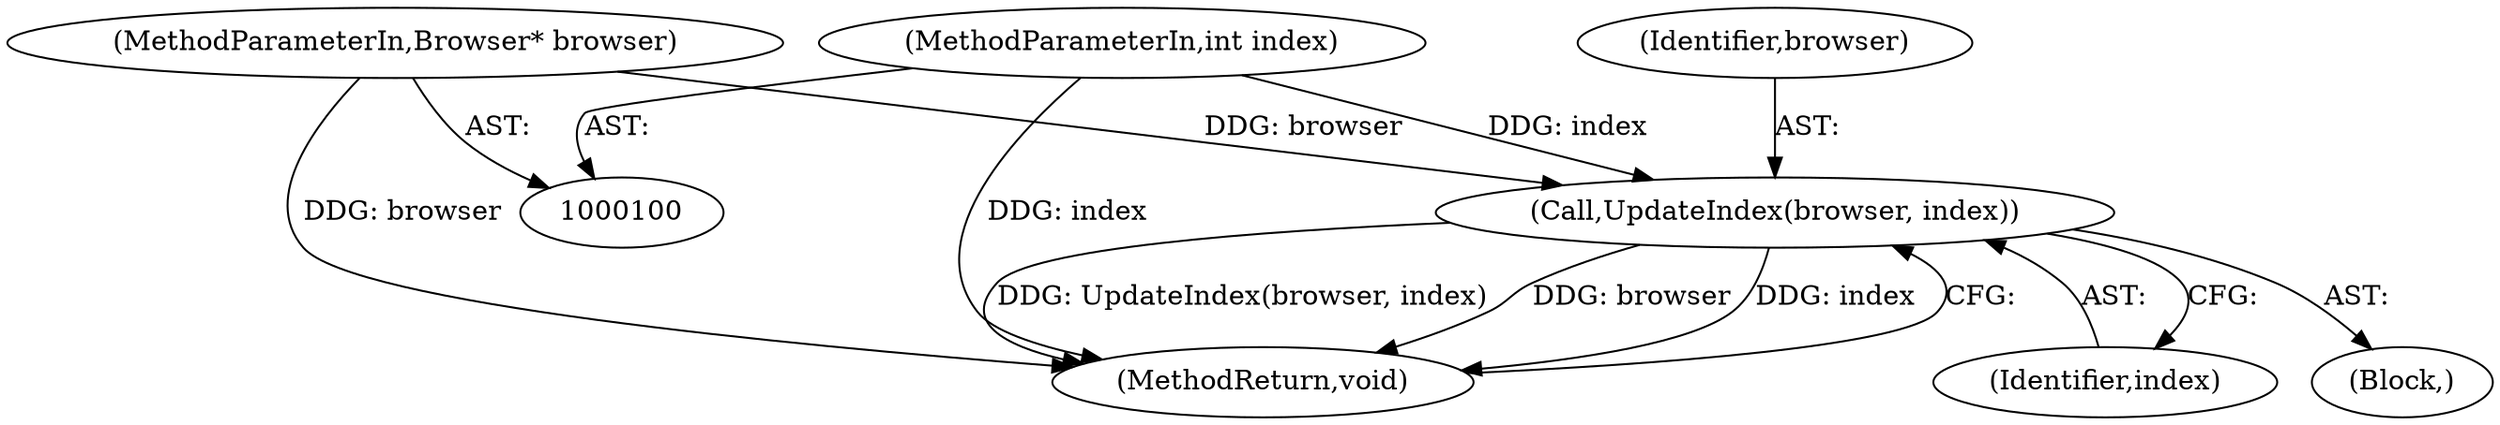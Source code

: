 digraph "0_Chrome_ee8d6fd30b022ac2c87b7a190c954e7bb3c9b21e_2@pointer" {
"1000126" [label="(Call,UpdateIndex(browser, index))"];
"1000102" [label="(MethodParameterIn,Browser* browser)"];
"1000103" [label="(MethodParameterIn,int index)"];
"1000104" [label="(Block,)"];
"1000129" [label="(MethodReturn,void)"];
"1000103" [label="(MethodParameterIn,int index)"];
"1000128" [label="(Identifier,index)"];
"1000126" [label="(Call,UpdateIndex(browser, index))"];
"1000102" [label="(MethodParameterIn,Browser* browser)"];
"1000127" [label="(Identifier,browser)"];
"1000126" -> "1000104"  [label="AST: "];
"1000126" -> "1000128"  [label="CFG: "];
"1000127" -> "1000126"  [label="AST: "];
"1000128" -> "1000126"  [label="AST: "];
"1000129" -> "1000126"  [label="CFG: "];
"1000126" -> "1000129"  [label="DDG: UpdateIndex(browser, index)"];
"1000126" -> "1000129"  [label="DDG: browser"];
"1000126" -> "1000129"  [label="DDG: index"];
"1000102" -> "1000126"  [label="DDG: browser"];
"1000103" -> "1000126"  [label="DDG: index"];
"1000102" -> "1000100"  [label="AST: "];
"1000102" -> "1000129"  [label="DDG: browser"];
"1000103" -> "1000100"  [label="AST: "];
"1000103" -> "1000129"  [label="DDG: index"];
}

